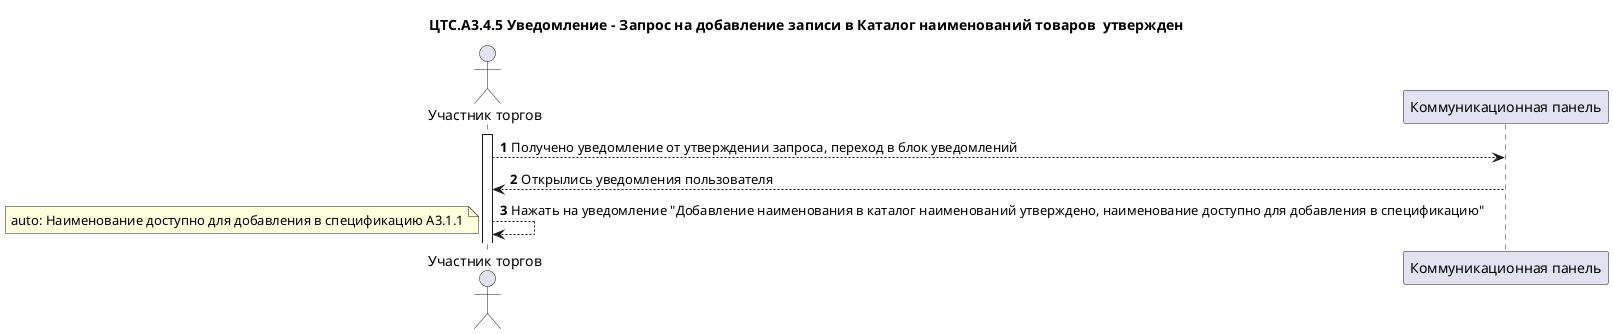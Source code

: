 @startuml "ЦТС.А3.4 Добавление наименования товара в каталог наименований
title "ЦТС.А3.4.5 Уведомление – Запрос на добавление записи в Каталог наименований товаров  утвержден"
actor "Участник торгов" as User
participant "Коммуникационная панель" as CommunicationPanel

autonumber

activate User
User-->CommunicationPanel: Получено уведомление от утверждении запроса, переход в блок уведомлений

CommunicationPanel-->User: Открылись уведомления пользователя
User-->User: Нажать на уведомление "Добавление наименования в каталог наименований утверждено, наименование доступно для добавления в спецификацию"

note left
  auto: Наименование доступно для добавления в спецификацию A3.1.1
end note

@enduml